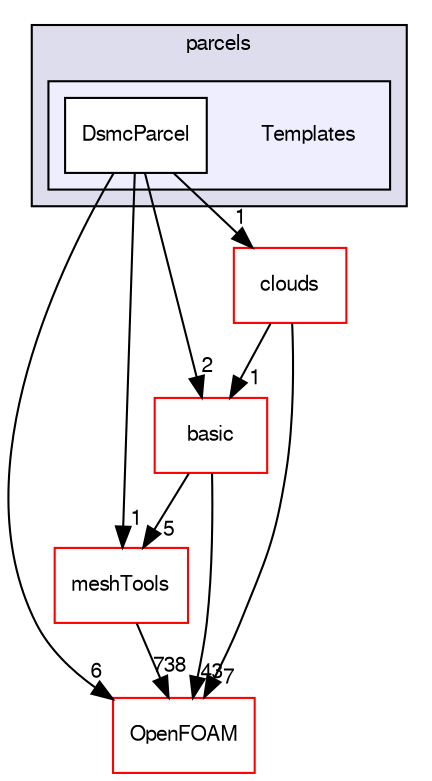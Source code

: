 digraph "src/lagrangian/dsmc/parcels/Templates" {
  bgcolor=transparent;
  compound=true
  node [ fontsize="10", fontname="FreeSans"];
  edge [ labelfontsize="10", labelfontname="FreeSans"];
  subgraph clusterdir_946b5c40f5b4dc422191e6dd466b9ee0 {
    graph [ bgcolor="#ddddee", pencolor="black", label="parcels" fontname="FreeSans", fontsize="10", URL="dir_946b5c40f5b4dc422191e6dd466b9ee0.html"]
  subgraph clusterdir_fbe357f3cd7888f7f16db15b6331be45 {
    graph [ bgcolor="#eeeeff", pencolor="black", label="" URL="dir_fbe357f3cd7888f7f16db15b6331be45.html"];
    dir_fbe357f3cd7888f7f16db15b6331be45 [shape=plaintext label="Templates"];
    dir_f22addeaec47b6652bc879e82219dd7f [shape=box label="DsmcParcel" color="black" fillcolor="white" style="filled" URL="dir_f22addeaec47b6652bc879e82219dd7f.html"];
  }
  }
  dir_ae30ad0bef50cf391b24c614251bb9fd [shape=box label="meshTools" color="red" URL="dir_ae30ad0bef50cf391b24c614251bb9fd.html"];
  dir_24c42876cbaf7077f5b66bbf6d00f573 [shape=box label="clouds" color="red" URL="dir_24c42876cbaf7077f5b66bbf6d00f573.html"];
  dir_c5473ff19b20e6ec4dfe5c310b3778a8 [shape=box label="OpenFOAM" color="red" URL="dir_c5473ff19b20e6ec4dfe5c310b3778a8.html"];
  dir_584e0ab0901b4327f36f4285cac7f2f8 [shape=box label="basic" color="red" URL="dir_584e0ab0901b4327f36f4285cac7f2f8.html"];
  dir_ae30ad0bef50cf391b24c614251bb9fd->dir_c5473ff19b20e6ec4dfe5c310b3778a8 [headlabel="738", labeldistance=1.5 headhref="dir_001586_001732.html"];
  dir_24c42876cbaf7077f5b66bbf6d00f573->dir_c5473ff19b20e6ec4dfe5c310b3778a8 [headlabel="7", labeldistance=1.5 headhref="dir_001229_001732.html"];
  dir_24c42876cbaf7077f5b66bbf6d00f573->dir_584e0ab0901b4327f36f4285cac7f2f8 [headlabel="1", labeldistance=1.5 headhref="dir_001229_001191.html"];
  dir_f22addeaec47b6652bc879e82219dd7f->dir_ae30ad0bef50cf391b24c614251bb9fd [headlabel="1", labeldistance=1.5 headhref="dir_001240_001586.html"];
  dir_f22addeaec47b6652bc879e82219dd7f->dir_24c42876cbaf7077f5b66bbf6d00f573 [headlabel="1", labeldistance=1.5 headhref="dir_001240_001229.html"];
  dir_f22addeaec47b6652bc879e82219dd7f->dir_c5473ff19b20e6ec4dfe5c310b3778a8 [headlabel="6", labeldistance=1.5 headhref="dir_001240_001732.html"];
  dir_f22addeaec47b6652bc879e82219dd7f->dir_584e0ab0901b4327f36f4285cac7f2f8 [headlabel="2", labeldistance=1.5 headhref="dir_001240_001191.html"];
  dir_584e0ab0901b4327f36f4285cac7f2f8->dir_ae30ad0bef50cf391b24c614251bb9fd [headlabel="5", labeldistance=1.5 headhref="dir_001191_001586.html"];
  dir_584e0ab0901b4327f36f4285cac7f2f8->dir_c5473ff19b20e6ec4dfe5c310b3778a8 [headlabel="43", labeldistance=1.5 headhref="dir_001191_001732.html"];
}
